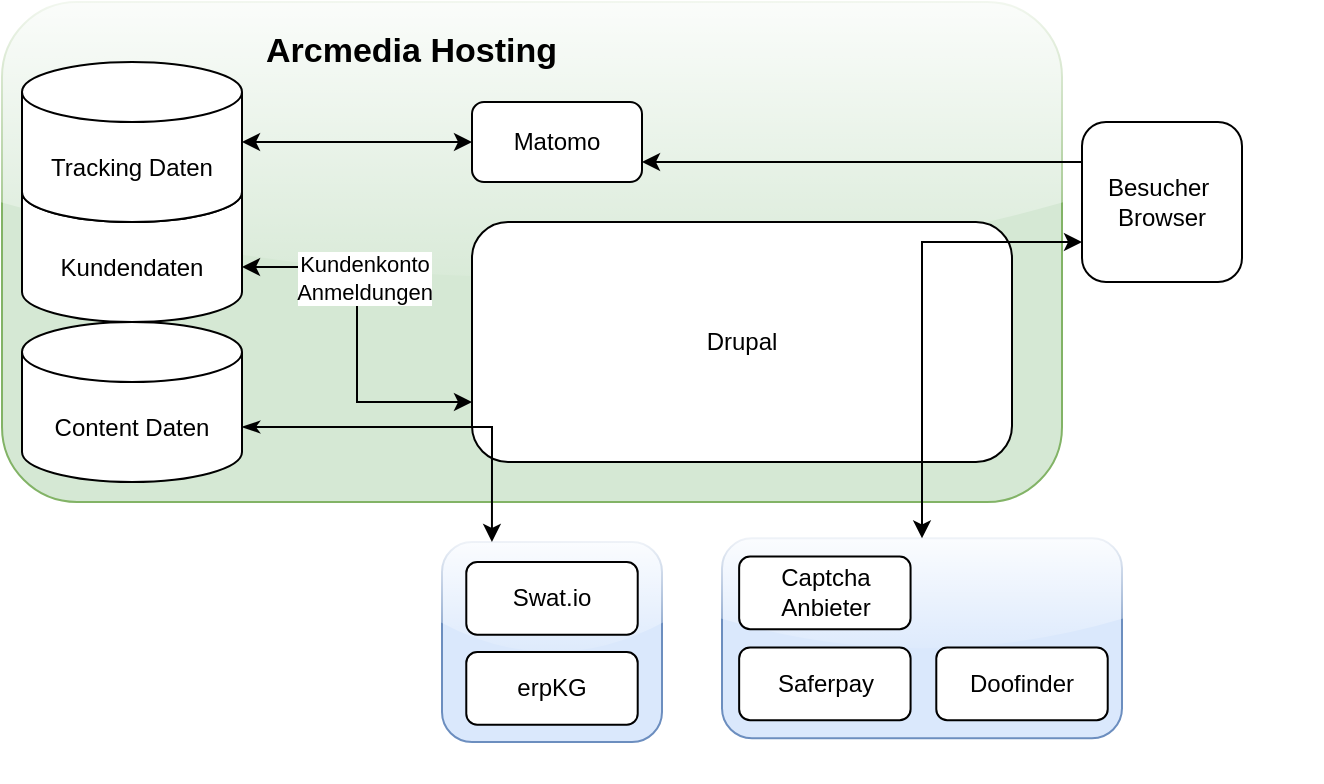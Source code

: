 <mxfile version="26.2.14">
  <diagram name="Page-1" id="FKmhLzPPBVRwJOa_X5JW">
    <mxGraphModel dx="1426" dy="751" grid="1" gridSize="10" guides="1" tooltips="1" connect="1" arrows="1" fold="1" page="1" pageScale="1" pageWidth="850" pageHeight="1100" math="0" shadow="0">
      <root>
        <mxCell id="0" />
        <mxCell id="1" parent="0" />
        <mxCell id="zFaBhcQBSHrL6NsW4gP--31" value="" style="rounded=1;whiteSpace=wrap;html=1;fillColor=#d5e8d4;strokeColor=#82b366;glass=1;" parent="1" vertex="1">
          <mxGeometry x="20" y="10" width="530" height="250" as="geometry" />
        </mxCell>
        <mxCell id="zFaBhcQBSHrL6NsW4gP--1" value="Kundendaten" style="shape=cylinder3;whiteSpace=wrap;html=1;boundedLbl=1;backgroundOutline=1;size=15;" parent="1" vertex="1">
          <mxGeometry x="30" y="90" width="110" height="80" as="geometry" />
        </mxCell>
        <mxCell id="zFaBhcQBSHrL6NsW4gP--2" value="Drupal" style="rounded=1;whiteSpace=wrap;html=1;" parent="1" vertex="1">
          <mxGeometry x="255" y="120" width="270" height="120" as="geometry" />
        </mxCell>
        <mxCell id="zFaBhcQBSHrL6NsW4gP--30" style="edgeStyle=orthogonalEdgeStyle;rounded=0;orthogonalLoop=1;jettySize=auto;html=1;exitX=0;exitY=0.25;exitDx=0;exitDy=0;entryX=1;entryY=0.75;entryDx=0;entryDy=0;" parent="1" source="zFaBhcQBSHrL6NsW4gP--3" target="zFaBhcQBSHrL6NsW4gP--11" edge="1">
          <mxGeometry relative="1" as="geometry" />
        </mxCell>
        <mxCell id="zFaBhcQBSHrL6NsW4gP--3" value="Besucher&amp;nbsp;&lt;div&gt;Browser&lt;/div&gt;" style="rounded=1;whiteSpace=wrap;html=1;" parent="1" vertex="1">
          <mxGeometry x="560" y="70" width="80" height="80" as="geometry" />
        </mxCell>
        <mxCell id="zFaBhcQBSHrL6NsW4gP--4" value="Tracking Daten" style="shape=cylinder3;whiteSpace=wrap;html=1;boundedLbl=1;backgroundOutline=1;size=15;" parent="1" vertex="1">
          <mxGeometry x="30" y="40" width="110" height="80" as="geometry" />
        </mxCell>
        <mxCell id="zFaBhcQBSHrL6NsW4gP--6" value="Content Daten" style="shape=cylinder3;whiteSpace=wrap;html=1;boundedLbl=1;backgroundOutline=1;size=15;" parent="1" vertex="1">
          <mxGeometry x="30" y="170" width="110" height="80" as="geometry" />
        </mxCell>
        <mxCell id="zFaBhcQBSHrL6NsW4gP--11" value="Matomo" style="rounded=1;whiteSpace=wrap;html=1;" parent="1" vertex="1">
          <mxGeometry x="255" y="60" width="85" height="40" as="geometry" />
        </mxCell>
        <mxCell id="zFaBhcQBSHrL6NsW4gP--12" style="edgeStyle=orthogonalEdgeStyle;rounded=0;orthogonalLoop=1;jettySize=auto;html=1;exitX=0;exitY=0.75;exitDx=0;exitDy=0;entryX=1;entryY=0;entryDx=0;entryDy=52.5;entryPerimeter=0;startArrow=classic;startFill=1;" parent="1" source="zFaBhcQBSHrL6NsW4gP--2" target="zFaBhcQBSHrL6NsW4gP--1" edge="1">
          <mxGeometry relative="1" as="geometry" />
        </mxCell>
        <mxCell id="zFaBhcQBSHrL6NsW4gP--13" value="Kundenkonto&lt;div&gt;Anmeldungen&lt;/div&gt;" style="edgeLabel;html=1;align=center;verticalAlign=middle;resizable=0;points=[];" parent="zFaBhcQBSHrL6NsW4gP--12" vertex="1" connectable="0">
          <mxGeometry x="0.311" y="1" relative="1" as="geometry">
            <mxPoint x="4" as="offset" />
          </mxGeometry>
        </mxCell>
        <mxCell id="zFaBhcQBSHrL6NsW4gP--14" style="edgeStyle=orthogonalEdgeStyle;rounded=0;orthogonalLoop=1;jettySize=auto;html=1;exitX=0;exitY=0.5;exitDx=0;exitDy=0;entryX=1;entryY=0.5;entryDx=0;entryDy=0;entryPerimeter=0;startArrow=classic;startFill=1;" parent="1" source="zFaBhcQBSHrL6NsW4gP--11" target="zFaBhcQBSHrL6NsW4gP--4" edge="1">
          <mxGeometry relative="1" as="geometry" />
        </mxCell>
        <mxCell id="zFaBhcQBSHrL6NsW4gP--17" value="" style="group" parent="1" vertex="1" connectable="0">
          <mxGeometry x="240" y="280" width="440" height="120" as="geometry" />
        </mxCell>
        <mxCell id="zFaBhcQBSHrL6NsW4gP--28" value="" style="group" parent="zFaBhcQBSHrL6NsW4gP--17" vertex="1" connectable="0">
          <mxGeometry width="110" height="120" as="geometry" />
        </mxCell>
        <mxCell id="zFaBhcQBSHrL6NsW4gP--16" value="" style="rounded=1;whiteSpace=wrap;html=1;fillColor=#dae8fc;strokeColor=#6c8ebf;glass=1;" parent="zFaBhcQBSHrL6NsW4gP--28" vertex="1">
          <mxGeometry width="110" height="100" as="geometry" />
        </mxCell>
        <mxCell id="zFaBhcQBSHrL6NsW4gP--8" value="Swat.io" style="rounded=1;whiteSpace=wrap;html=1;" parent="zFaBhcQBSHrL6NsW4gP--28" vertex="1">
          <mxGeometry x="12.147" y="10.001" width="85.714" height="36.364" as="geometry" />
        </mxCell>
        <mxCell id="zFaBhcQBSHrL6NsW4gP--9" value="erpKG" style="rounded=1;whiteSpace=wrap;html=1;" parent="zFaBhcQBSHrL6NsW4gP--28" vertex="1">
          <mxGeometry x="12.139" y="54.995" width="85.714" height="36.364" as="geometry" />
        </mxCell>
        <mxCell id="zFaBhcQBSHrL6NsW4gP--20" value="" style="group" parent="zFaBhcQBSHrL6NsW4gP--17" vertex="1" connectable="0">
          <mxGeometry x="140" y="-1.82" width="300" height="100" as="geometry" />
        </mxCell>
        <mxCell id="zFaBhcQBSHrL6NsW4gP--21" value="" style="rounded=1;whiteSpace=wrap;html=1;fillColor=#dae8fc;strokeColor=#6c8ebf;glass=1;" parent="zFaBhcQBSHrL6NsW4gP--20" vertex="1">
          <mxGeometry width="200" height="100" as="geometry" />
        </mxCell>
        <mxCell id="zFaBhcQBSHrL6NsW4gP--22" value="Saferpay" style="rounded=1;whiteSpace=wrap;html=1;" parent="zFaBhcQBSHrL6NsW4gP--20" vertex="1">
          <mxGeometry x="8.576" y="54.545" width="85.714" height="36.364" as="geometry" />
        </mxCell>
        <mxCell id="zFaBhcQBSHrL6NsW4gP--23" value="Captcha&lt;div&gt;Anbieter&lt;/div&gt;" style="rounded=1;whiteSpace=wrap;html=1;" parent="zFaBhcQBSHrL6NsW4gP--20" vertex="1">
          <mxGeometry x="8.571" y="9.091" width="85.714" height="36.364" as="geometry" />
        </mxCell>
        <mxCell id="zFaBhcQBSHrL6NsW4gP--26" value="Doofinder" style="rounded=1;whiteSpace=wrap;html=1;" parent="zFaBhcQBSHrL6NsW4gP--20" vertex="1">
          <mxGeometry x="107.143" y="54.541" width="85.714" height="36.364" as="geometry" />
        </mxCell>
        <mxCell id="zFaBhcQBSHrL6NsW4gP--19" style="edgeStyle=orthogonalEdgeStyle;rounded=0;orthogonalLoop=1;jettySize=auto;html=1;exitX=1;exitY=0;exitDx=0;exitDy=52.5;exitPerimeter=0;entryX=0.227;entryY=0;entryDx=0;entryDy=0;entryPerimeter=0;startArrow=classicThin;startFill=1;" parent="1" source="zFaBhcQBSHrL6NsW4gP--6" target="zFaBhcQBSHrL6NsW4gP--16" edge="1">
          <mxGeometry relative="1" as="geometry" />
        </mxCell>
        <mxCell id="zFaBhcQBSHrL6NsW4gP--29" style="edgeStyle=orthogonalEdgeStyle;rounded=0;orthogonalLoop=1;jettySize=auto;html=1;exitX=0.5;exitY=0;exitDx=0;exitDy=0;entryX=0;entryY=0.75;entryDx=0;entryDy=0;startArrow=classic;startFill=1;" parent="1" source="zFaBhcQBSHrL6NsW4gP--21" target="zFaBhcQBSHrL6NsW4gP--3" edge="1">
          <mxGeometry relative="1" as="geometry" />
        </mxCell>
        <mxCell id="zFaBhcQBSHrL6NsW4gP--32" value="Arcmedia Hosting" style="text;html=1;align=left;verticalAlign=middle;whiteSpace=wrap;rounded=0;fontStyle=1;fontSize=17;" parent="1" vertex="1">
          <mxGeometry x="150" y="20" width="190" height="30" as="geometry" />
        </mxCell>
      </root>
    </mxGraphModel>
  </diagram>
</mxfile>
